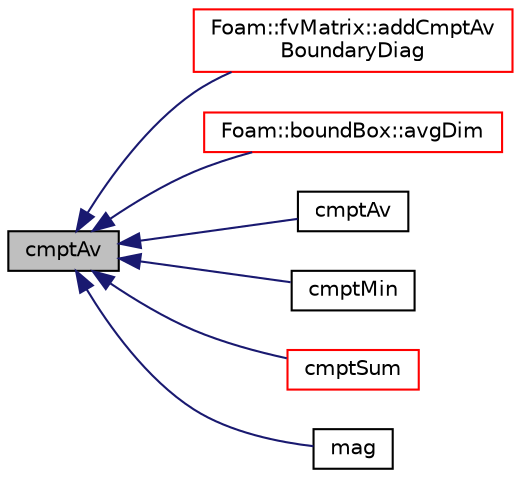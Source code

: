 digraph "cmptAv"
{
  bgcolor="transparent";
  edge [fontname="Helvetica",fontsize="10",labelfontname="Helvetica",labelfontsize="10"];
  node [fontname="Helvetica",fontsize="10",shape=record];
  rankdir="LR";
  Node1 [label="cmptAv",height=0.2,width=0.4,color="black", fillcolor="grey75", style="filled", fontcolor="black"];
  Node1 -> Node2 [dir="back",color="midnightblue",fontsize="10",style="solid",fontname="Helvetica"];
  Node2 [label="Foam::fvMatrix::addCmptAv\lBoundaryDiag",height=0.2,width=0.4,color="red",URL="$a00888.html#a73d4c3d2d22a7f13d469caa10dd62707"];
  Node1 -> Node3 [dir="back",color="midnightblue",fontsize="10",style="solid",fontname="Helvetica"];
  Node3 [label="Foam::boundBox::avgDim",height=0.2,width=0.4,color="red",URL="$a00154.html#a65bc03a3a4b75f58aee62bff1f8aaf85",tooltip="Average length/height/width dimension. "];
  Node1 -> Node4 [dir="back",color="midnightblue",fontsize="10",style="solid",fontname="Helvetica"];
  Node4 [label="cmptAv",height=0.2,width=0.4,color="black",URL="$a10979.html#a6513e39fc949cd5edcfc1460e9f3b571"];
  Node1 -> Node5 [dir="back",color="midnightblue",fontsize="10",style="solid",fontname="Helvetica"];
  Node5 [label="cmptMin",height=0.2,width=0.4,color="black",URL="$a10979.html#aab855fb65ce451d0838dc9cd2b18efe8"];
  Node1 -> Node6 [dir="back",color="midnightblue",fontsize="10",style="solid",fontname="Helvetica"];
  Node6 [label="cmptSum",height=0.2,width=0.4,color="red",URL="$a10979.html#ad06d44e93de3a7e1f174b09818614aad"];
  Node1 -> Node7 [dir="back",color="midnightblue",fontsize="10",style="solid",fontname="Helvetica"];
  Node7 [label="mag",height=0.2,width=0.4,color="black",URL="$a10979.html#a94c8d2d4171b3acf070a8ee9ea28bb5c"];
}
